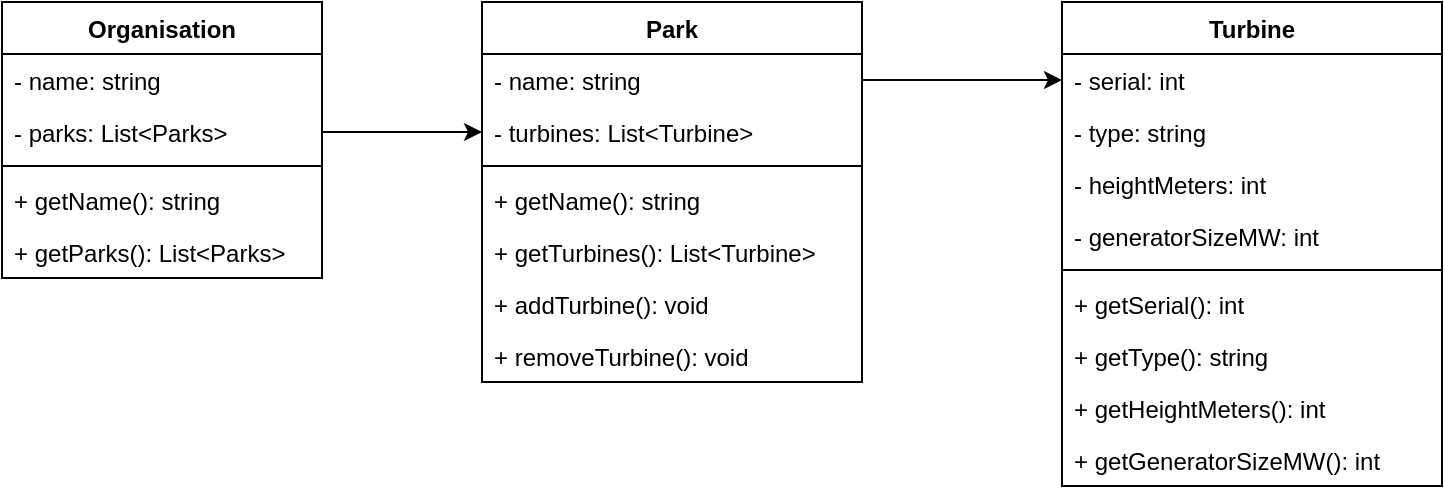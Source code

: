 <mxfile version="12.6.4" type="device"><diagram id="C5RBs43oDa-KdzZeNtuy" name="Page-1"><mxGraphModel dx="1038" dy="553" grid="1" gridSize="10" guides="1" tooltips="1" connect="1" arrows="1" fold="1" page="1" pageScale="1" pageWidth="827" pageHeight="1169" math="0" shadow="0"><root><mxCell id="WIyWlLk6GJQsqaUBKTNV-0"/><mxCell id="WIyWlLk6GJQsqaUBKTNV-1" parent="WIyWlLk6GJQsqaUBKTNV-0"/><mxCell id="lmuiYjjFz-kKjvNHwidA-0" value="Turbine" style="swimlane;fontStyle=1;align=center;verticalAlign=top;childLayout=stackLayout;horizontal=1;startSize=26;horizontalStack=0;resizeParent=1;resizeParentMax=0;resizeLast=0;collapsible=1;marginBottom=0;" vertex="1" parent="WIyWlLk6GJQsqaUBKTNV-1"><mxGeometry x="570" y="40" width="190" height="242" as="geometry"/></mxCell><mxCell id="lmuiYjjFz-kKjvNHwidA-5" value="- serial: int" style="text;strokeColor=none;fillColor=none;align=left;verticalAlign=top;spacingLeft=4;spacingRight=4;overflow=hidden;rotatable=0;points=[[0,0.5],[1,0.5]];portConstraint=eastwest;" vertex="1" parent="lmuiYjjFz-kKjvNHwidA-0"><mxGeometry y="26" width="190" height="26" as="geometry"/></mxCell><mxCell id="lmuiYjjFz-kKjvNHwidA-1" value="- type: string" style="text;strokeColor=none;fillColor=none;align=left;verticalAlign=top;spacingLeft=4;spacingRight=4;overflow=hidden;rotatable=0;points=[[0,0.5],[1,0.5]];portConstraint=eastwest;" vertex="1" parent="lmuiYjjFz-kKjvNHwidA-0"><mxGeometry y="52" width="190" height="26" as="geometry"/></mxCell><mxCell id="lmuiYjjFz-kKjvNHwidA-6" value="- heightMeters: int" style="text;strokeColor=none;fillColor=none;align=left;verticalAlign=top;spacingLeft=4;spacingRight=4;overflow=hidden;rotatable=0;points=[[0,0.5],[1,0.5]];portConstraint=eastwest;" vertex="1" parent="lmuiYjjFz-kKjvNHwidA-0"><mxGeometry y="78" width="190" height="26" as="geometry"/></mxCell><mxCell id="lmuiYjjFz-kKjvNHwidA-7" value="- generatorSizeMW: int" style="text;strokeColor=none;fillColor=none;align=left;verticalAlign=top;spacingLeft=4;spacingRight=4;overflow=hidden;rotatable=0;points=[[0,0.5],[1,0.5]];portConstraint=eastwest;" vertex="1" parent="lmuiYjjFz-kKjvNHwidA-0"><mxGeometry y="104" width="190" height="26" as="geometry"/></mxCell><mxCell id="lmuiYjjFz-kKjvNHwidA-2" value="" style="line;strokeWidth=1;fillColor=none;align=left;verticalAlign=middle;spacingTop=-1;spacingLeft=3;spacingRight=3;rotatable=0;labelPosition=right;points=[];portConstraint=eastwest;" vertex="1" parent="lmuiYjjFz-kKjvNHwidA-0"><mxGeometry y="130" width="190" height="8" as="geometry"/></mxCell><mxCell id="lmuiYjjFz-kKjvNHwidA-8" value="+ getSerial(): int" style="text;strokeColor=none;fillColor=none;align=left;verticalAlign=top;spacingLeft=4;spacingRight=4;overflow=hidden;rotatable=0;points=[[0,0.5],[1,0.5]];portConstraint=eastwest;" vertex="1" parent="lmuiYjjFz-kKjvNHwidA-0"><mxGeometry y="138" width="190" height="26" as="geometry"/></mxCell><mxCell id="lmuiYjjFz-kKjvNHwidA-9" value="+ getType(): string" style="text;strokeColor=none;fillColor=none;align=left;verticalAlign=top;spacingLeft=4;spacingRight=4;overflow=hidden;rotatable=0;points=[[0,0.5],[1,0.5]];portConstraint=eastwest;" vertex="1" parent="lmuiYjjFz-kKjvNHwidA-0"><mxGeometry y="164" width="190" height="26" as="geometry"/></mxCell><mxCell id="lmuiYjjFz-kKjvNHwidA-10" value="+ getHeightMeters(): int" style="text;strokeColor=none;fillColor=none;align=left;verticalAlign=top;spacingLeft=4;spacingRight=4;overflow=hidden;rotatable=0;points=[[0,0.5],[1,0.5]];portConstraint=eastwest;" vertex="1" parent="lmuiYjjFz-kKjvNHwidA-0"><mxGeometry y="190" width="190" height="26" as="geometry"/></mxCell><mxCell id="lmuiYjjFz-kKjvNHwidA-11" value="+ getGeneratorSizeMW(): int" style="text;strokeColor=none;fillColor=none;align=left;verticalAlign=top;spacingLeft=4;spacingRight=4;overflow=hidden;rotatable=0;points=[[0,0.5],[1,0.5]];portConstraint=eastwest;" vertex="1" parent="lmuiYjjFz-kKjvNHwidA-0"><mxGeometry y="216" width="190" height="26" as="geometry"/></mxCell><mxCell id="lmuiYjjFz-kKjvNHwidA-12" value="Park" style="swimlane;fontStyle=1;align=center;verticalAlign=top;childLayout=stackLayout;horizontal=1;startSize=26;horizontalStack=0;resizeParent=1;resizeParentMax=0;resizeLast=0;collapsible=1;marginBottom=0;" vertex="1" parent="WIyWlLk6GJQsqaUBKTNV-1"><mxGeometry x="280" y="40" width="190" height="190" as="geometry"/></mxCell><mxCell id="lmuiYjjFz-kKjvNHwidA-16" value="- name: string " style="text;strokeColor=none;fillColor=none;align=left;verticalAlign=top;spacingLeft=4;spacingRight=4;overflow=hidden;rotatable=0;points=[[0,0.5],[1,0.5]];portConstraint=eastwest;" vertex="1" parent="lmuiYjjFz-kKjvNHwidA-12"><mxGeometry y="26" width="190" height="26" as="geometry"/></mxCell><mxCell id="lmuiYjjFz-kKjvNHwidA-13" value="- turbines: List&lt;Turbine&gt;" style="text;strokeColor=none;fillColor=none;align=left;verticalAlign=top;spacingLeft=4;spacingRight=4;overflow=hidden;rotatable=0;points=[[0,0.5],[1,0.5]];portConstraint=eastwest;" vertex="1" parent="lmuiYjjFz-kKjvNHwidA-12"><mxGeometry y="52" width="190" height="26" as="geometry"/></mxCell><mxCell id="lmuiYjjFz-kKjvNHwidA-14" value="" style="line;strokeWidth=1;fillColor=none;align=left;verticalAlign=middle;spacingTop=-1;spacingLeft=3;spacingRight=3;rotatable=0;labelPosition=right;points=[];portConstraint=eastwest;" vertex="1" parent="lmuiYjjFz-kKjvNHwidA-12"><mxGeometry y="78" width="190" height="8" as="geometry"/></mxCell><mxCell id="lmuiYjjFz-kKjvNHwidA-18" value="+ getName(): string" style="text;strokeColor=none;fillColor=none;align=left;verticalAlign=top;spacingLeft=4;spacingRight=4;overflow=hidden;rotatable=0;points=[[0,0.5],[1,0.5]];portConstraint=eastwest;" vertex="1" parent="lmuiYjjFz-kKjvNHwidA-12"><mxGeometry y="86" width="190" height="26" as="geometry"/></mxCell><mxCell id="lmuiYjjFz-kKjvNHwidA-15" value="+ getTurbines(): List&lt;Turbine&gt;" style="text;strokeColor=none;fillColor=none;align=left;verticalAlign=top;spacingLeft=4;spacingRight=4;overflow=hidden;rotatable=0;points=[[0,0.5],[1,0.5]];portConstraint=eastwest;" vertex="1" parent="lmuiYjjFz-kKjvNHwidA-12"><mxGeometry y="112" width="190" height="26" as="geometry"/></mxCell><mxCell id="lmuiYjjFz-kKjvNHwidA-20" value="+ addTurbine(): void " style="text;strokeColor=none;fillColor=none;align=left;verticalAlign=top;spacingLeft=4;spacingRight=4;overflow=hidden;rotatable=0;points=[[0,0.5],[1,0.5]];portConstraint=eastwest;" vertex="1" parent="lmuiYjjFz-kKjvNHwidA-12"><mxGeometry y="138" width="190" height="26" as="geometry"/></mxCell><mxCell id="lmuiYjjFz-kKjvNHwidA-21" value="+ removeTurbine(): void" style="text;strokeColor=none;fillColor=none;align=left;verticalAlign=top;spacingLeft=4;spacingRight=4;overflow=hidden;rotatable=0;points=[[0,0.5],[1,0.5]];portConstraint=eastwest;" vertex="1" parent="lmuiYjjFz-kKjvNHwidA-12"><mxGeometry y="164" width="190" height="26" as="geometry"/></mxCell><mxCell id="lmuiYjjFz-kKjvNHwidA-17" style="edgeStyle=orthogonalEdgeStyle;rounded=0;orthogonalLoop=1;jettySize=auto;html=1;exitX=1;exitY=0.5;exitDx=0;exitDy=0;" edge="1" parent="WIyWlLk6GJQsqaUBKTNV-1" source="lmuiYjjFz-kKjvNHwidA-13" target="lmuiYjjFz-kKjvNHwidA-5"><mxGeometry relative="1" as="geometry"><Array as="points"><mxPoint x="470" y="79"/></Array></mxGeometry></mxCell><mxCell id="lmuiYjjFz-kKjvNHwidA-22" value="Organisation" style="swimlane;fontStyle=1;align=center;verticalAlign=top;childLayout=stackLayout;horizontal=1;startSize=26;horizontalStack=0;resizeParent=1;resizeParentMax=0;resizeLast=0;collapsible=1;marginBottom=0;" vertex="1" parent="WIyWlLk6GJQsqaUBKTNV-1"><mxGeometry x="40" y="40" width="160" height="138" as="geometry"/></mxCell><mxCell id="lmuiYjjFz-kKjvNHwidA-23" value="- name: string" style="text;strokeColor=none;fillColor=none;align=left;verticalAlign=top;spacingLeft=4;spacingRight=4;overflow=hidden;rotatable=0;points=[[0,0.5],[1,0.5]];portConstraint=eastwest;" vertex="1" parent="lmuiYjjFz-kKjvNHwidA-22"><mxGeometry y="26" width="160" height="26" as="geometry"/></mxCell><mxCell id="lmuiYjjFz-kKjvNHwidA-31" value="- parks: List&lt;Parks&gt;" style="text;strokeColor=none;fillColor=none;align=left;verticalAlign=top;spacingLeft=4;spacingRight=4;overflow=hidden;rotatable=0;points=[[0,0.5],[1,0.5]];portConstraint=eastwest;" vertex="1" parent="lmuiYjjFz-kKjvNHwidA-22"><mxGeometry y="52" width="160" height="26" as="geometry"/></mxCell><mxCell id="lmuiYjjFz-kKjvNHwidA-24" value="" style="line;strokeWidth=1;fillColor=none;align=left;verticalAlign=middle;spacingTop=-1;spacingLeft=3;spacingRight=3;rotatable=0;labelPosition=right;points=[];portConstraint=eastwest;" vertex="1" parent="lmuiYjjFz-kKjvNHwidA-22"><mxGeometry y="78" width="160" height="8" as="geometry"/></mxCell><mxCell id="lmuiYjjFz-kKjvNHwidA-25" value="+ getName(): string" style="text;strokeColor=none;fillColor=none;align=left;verticalAlign=top;spacingLeft=4;spacingRight=4;overflow=hidden;rotatable=0;points=[[0,0.5],[1,0.5]];portConstraint=eastwest;" vertex="1" parent="lmuiYjjFz-kKjvNHwidA-22"><mxGeometry y="86" width="160" height="26" as="geometry"/></mxCell><mxCell id="lmuiYjjFz-kKjvNHwidA-32" value="+ getParks(): List&lt;Parks&gt; " style="text;strokeColor=none;fillColor=none;align=left;verticalAlign=top;spacingLeft=4;spacingRight=4;overflow=hidden;rotatable=0;points=[[0,0.5],[1,0.5]];portConstraint=eastwest;" vertex="1" parent="lmuiYjjFz-kKjvNHwidA-22"><mxGeometry y="112" width="160" height="26" as="geometry"/></mxCell><mxCell id="lmuiYjjFz-kKjvNHwidA-33" style="edgeStyle=orthogonalEdgeStyle;rounded=0;orthogonalLoop=1;jettySize=auto;html=1;exitX=1;exitY=0.5;exitDx=0;exitDy=0;" edge="1" parent="WIyWlLk6GJQsqaUBKTNV-1" source="lmuiYjjFz-kKjvNHwidA-31" target="lmuiYjjFz-kKjvNHwidA-13"><mxGeometry relative="1" as="geometry"/></mxCell></root></mxGraphModel></diagram></mxfile>